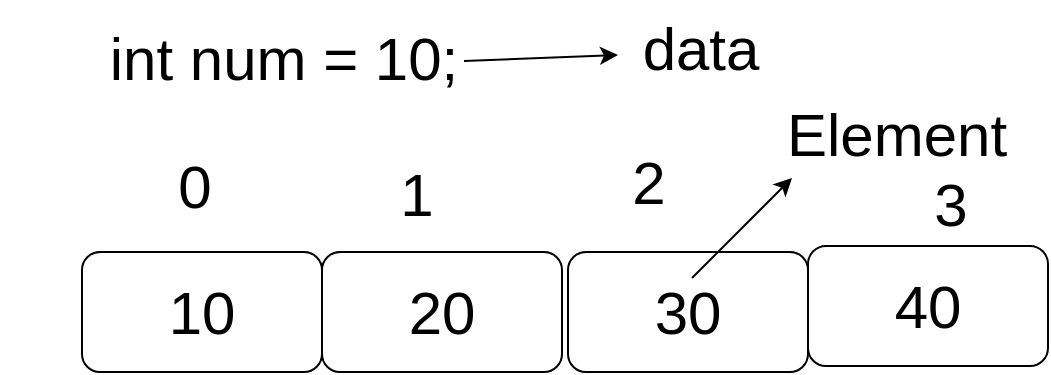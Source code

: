 <mxfile>
    <diagram id="lYxwmzsgjJexhKxpm00B" name="Page-1">
        <mxGraphModel dx="651" dy="406" grid="0" gridSize="10" guides="1" tooltips="1" connect="1" arrows="1" fold="1" page="1" pageScale="1" pageWidth="1100" pageHeight="850" math="0" shadow="0">
            <root>
                <mxCell id="0"/>
                <mxCell id="1" parent="0"/>
                <mxCell id="32" value="&lt;font style=&quot;font-size: 30px;&quot;&gt;int num = 10;&lt;/font&gt;" style="text;html=1;strokeColor=none;fillColor=none;align=center;verticalAlign=middle;whiteSpace=wrap;rounded=0;" vertex="1" parent="1">
                    <mxGeometry x="182" y="37" width="284" height="30" as="geometry"/>
                </mxCell>
                <mxCell id="34" value="" style="endArrow=classic;html=1;fontSize=30;" edge="1" parent="1">
                    <mxGeometry width="50" height="50" relative="1" as="geometry">
                        <mxPoint x="414" y="53.5" as="sourcePoint"/>
                        <mxPoint x="491" y="50.5" as="targetPoint"/>
                    </mxGeometry>
                </mxCell>
                <mxCell id="35" value="data" style="text;html=1;align=center;verticalAlign=middle;resizable=0;points=[];autosize=1;strokeColor=none;fillColor=none;fontSize=30;" vertex="1" parent="1">
                    <mxGeometry x="494" y="23" width="76" height="48" as="geometry"/>
                </mxCell>
                <mxCell id="36" value="10" style="rounded=1;whiteSpace=wrap;html=1;fontSize=30;" vertex="1" parent="1">
                    <mxGeometry x="223" y="149" width="120" height="60" as="geometry"/>
                </mxCell>
                <mxCell id="37" value="20" style="rounded=1;whiteSpace=wrap;html=1;fontSize=30;" vertex="1" parent="1">
                    <mxGeometry x="343" y="149" width="120" height="60" as="geometry"/>
                </mxCell>
                <mxCell id="38" value="40" style="rounded=1;whiteSpace=wrap;html=1;fontSize=30;" vertex="1" parent="1">
                    <mxGeometry x="586" y="146" width="120" height="60" as="geometry"/>
                </mxCell>
                <mxCell id="40" value="30" style="rounded=1;whiteSpace=wrap;html=1;fontSize=30;" vertex="1" parent="1">
                    <mxGeometry x="466" y="149" width="120" height="60" as="geometry"/>
                </mxCell>
                <mxCell id="41" value="" style="endArrow=classic;html=1;fontSize=30;" edge="1" parent="1">
                    <mxGeometry width="50" height="50" relative="1" as="geometry">
                        <mxPoint x="528" y="162" as="sourcePoint"/>
                        <mxPoint x="578" y="112" as="targetPoint"/>
                    </mxGeometry>
                </mxCell>
                <mxCell id="42" value="Element" style="text;html=1;align=center;verticalAlign=middle;resizable=0;points=[];autosize=1;strokeColor=none;fillColor=none;fontSize=30;" vertex="1" parent="1">
                    <mxGeometry x="566" y="66" width="128" height="48" as="geometry"/>
                </mxCell>
                <mxCell id="43" value="0" style="text;html=1;align=center;verticalAlign=middle;resizable=0;points=[];autosize=1;strokeColor=none;fillColor=none;fontSize=30;" vertex="1" parent="1">
                    <mxGeometry x="261" y="92" width="35" height="48" as="geometry"/>
                </mxCell>
                <mxCell id="44" value="1" style="text;html=1;align=center;verticalAlign=middle;resizable=0;points=[];autosize=1;strokeColor=none;fillColor=none;fontSize=30;" vertex="1" parent="1">
                    <mxGeometry x="372" y="96" width="35" height="48" as="geometry"/>
                </mxCell>
                <mxCell id="45" value="2" style="text;html=1;align=center;verticalAlign=middle;resizable=0;points=[];autosize=1;strokeColor=none;fillColor=none;fontSize=30;" vertex="1" parent="1">
                    <mxGeometry x="488" y="90" width="35" height="48" as="geometry"/>
                </mxCell>
                <mxCell id="46" value="3" style="text;html=1;align=center;verticalAlign=middle;resizable=0;points=[];autosize=1;strokeColor=none;fillColor=none;fontSize=30;" vertex="1" parent="1">
                    <mxGeometry x="639" y="101" width="35" height="48" as="geometry"/>
                </mxCell>
            </root>
        </mxGraphModel>
    </diagram>
</mxfile>